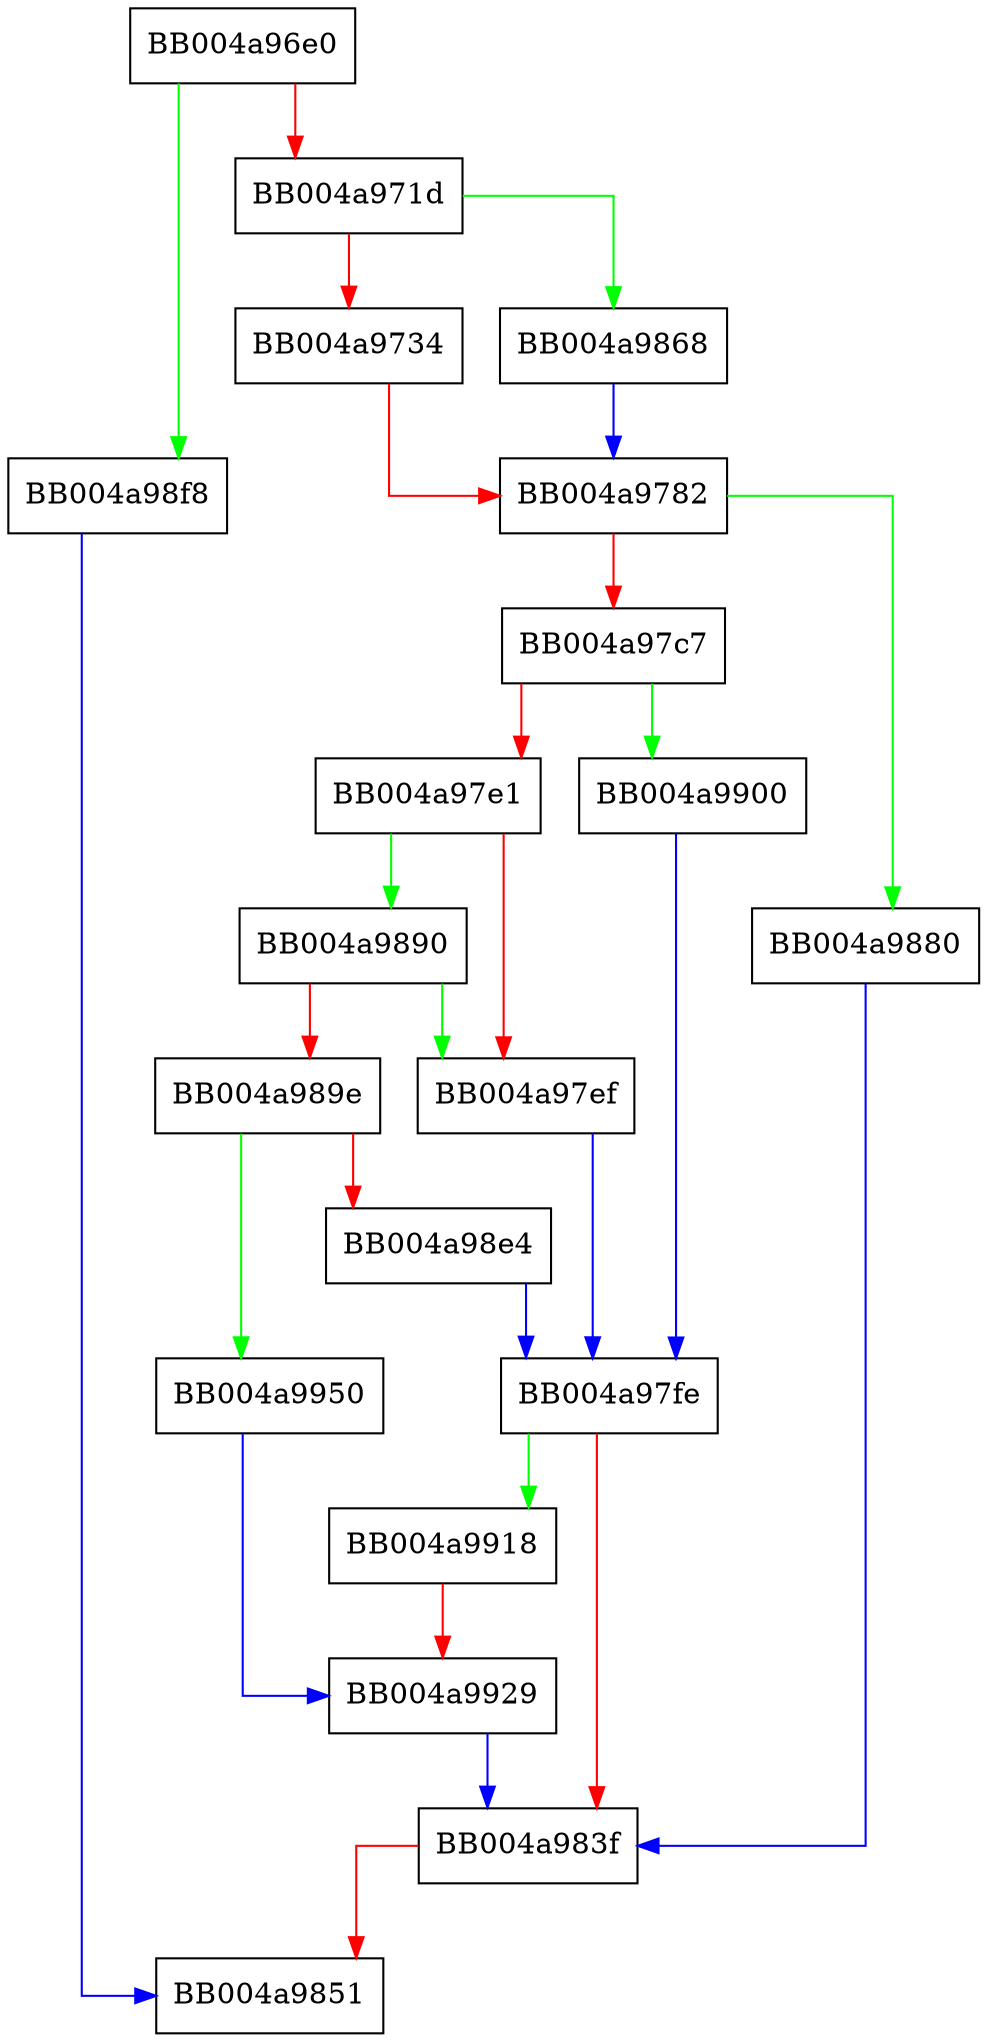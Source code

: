 digraph tls13_final_finish_mac {
  node [shape="box"];
  graph [splines=ortho];
  BB004a96e0 -> BB004a98f8 [color="green"];
  BB004a96e0 -> BB004a971d [color="red"];
  BB004a971d -> BB004a9868 [color="green"];
  BB004a971d -> BB004a9734 [color="red"];
  BB004a9734 -> BB004a9782 [color="red"];
  BB004a9782 -> BB004a9880 [color="green"];
  BB004a9782 -> BB004a97c7 [color="red"];
  BB004a97c7 -> BB004a9900 [color="green"];
  BB004a97c7 -> BB004a97e1 [color="red"];
  BB004a97e1 -> BB004a9890 [color="green"];
  BB004a97e1 -> BB004a97ef [color="red"];
  BB004a97ef -> BB004a97fe [color="blue"];
  BB004a97fe -> BB004a9918 [color="green"];
  BB004a97fe -> BB004a983f [color="red"];
  BB004a983f -> BB004a9851 [color="red"];
  BB004a9868 -> BB004a9782 [color="blue"];
  BB004a9880 -> BB004a983f [color="blue"];
  BB004a9890 -> BB004a97ef [color="green"];
  BB004a9890 -> BB004a989e [color="red"];
  BB004a989e -> BB004a9950 [color="green"];
  BB004a989e -> BB004a98e4 [color="red"];
  BB004a98e4 -> BB004a97fe [color="blue"];
  BB004a98f8 -> BB004a9851 [color="blue"];
  BB004a9900 -> BB004a97fe [color="blue"];
  BB004a9918 -> BB004a9929 [color="red"];
  BB004a9929 -> BB004a983f [color="blue"];
  BB004a9950 -> BB004a9929 [color="blue"];
}